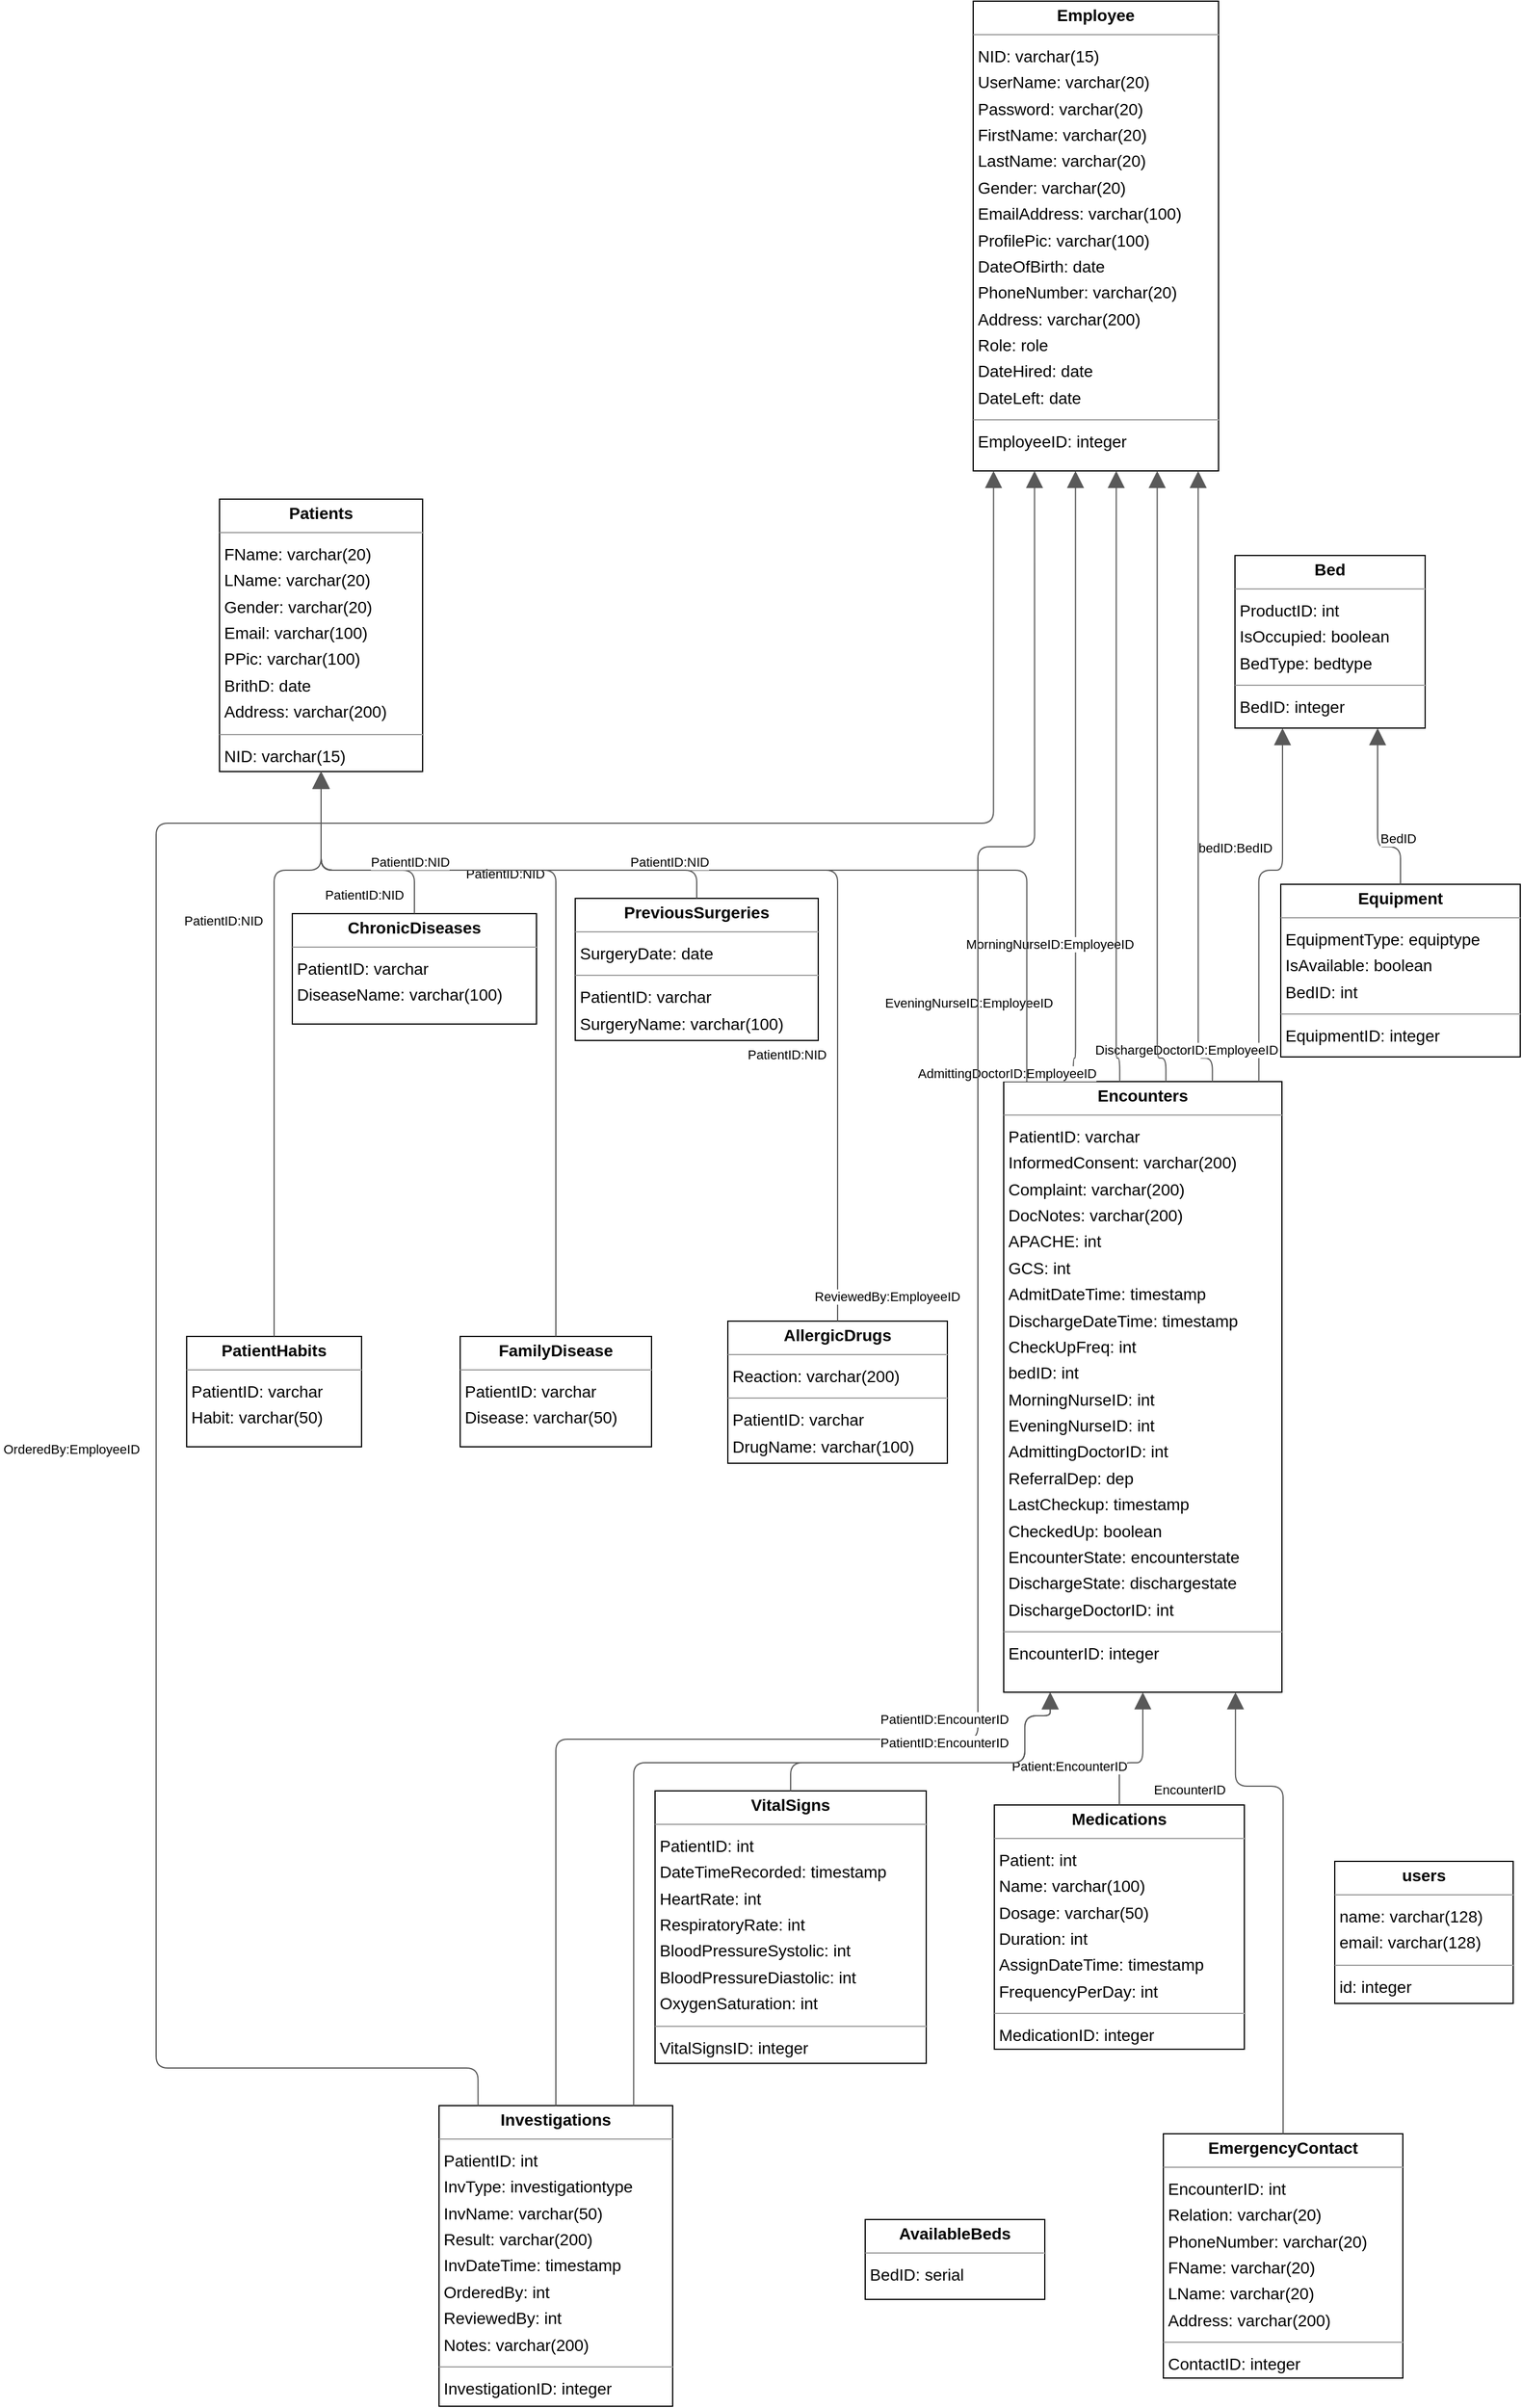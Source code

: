 <mxGraphModel dx="0" dy="0" grid="1" gridSize="10" guides="1" tooltips="1" connect="1" arrows="1" fold="1" page="0" pageScale="1" background="none" math="0" shadow="0">
  <root>
    <mxCell id="0" />
    <mxCell id="1" parent="0" />
    <mxCell id="node2" parent="1" vertex="1" value="&lt;p style=&quot;margin:0px;margin-top:4px;text-align:center;&quot;&gt;&lt;b&gt;AllergicDrugs&lt;/b&gt;&lt;/p&gt;&lt;hr size=&quot;1&quot;/&gt;&lt;p style=&quot;margin:0 0 0 4px;line-height:1.6;&quot;&gt; Reaction: varchar(200)&lt;/p&gt;&lt;hr size=&quot;1&quot;/&gt;&lt;p style=&quot;margin:0 0 0 4px;line-height:1.6;&quot;&gt; PatientID: varchar&lt;br/&gt; DrugName: varchar(100)&lt;/p&gt;" style="verticalAlign=top;align=left;overflow=fill;fontSize=14;fontFamily=Helvetica;html=1;rounded=0;shadow=0;comic=0;labelBackgroundColor=none;strokeWidth=1;">
      <mxGeometry x="343" y="864" width="187" height="121" as="geometry" />
    </mxCell>
    <mxCell id="node11" parent="1" vertex="1" value="&lt;p style=&quot;margin:0px;margin-top:4px;text-align:center;&quot;&gt;&lt;b&gt;AvailableBeds&lt;/b&gt;&lt;/p&gt;&lt;hr size=&quot;1&quot;/&gt;&lt;p style=&quot;margin:0 0 0 4px;line-height:1.6;&quot;&gt; BedID: serial&lt;/p&gt;" style="verticalAlign=top;align=left;overflow=fill;fontSize=14;fontFamily=Helvetica;html=1;rounded=0;shadow=0;comic=0;labelBackgroundColor=none;strokeWidth=1;">
      <mxGeometry x="460" y="1629" width="153" height="68" as="geometry" />
    </mxCell>
    <mxCell id="node9" parent="1" vertex="1" value="&lt;p style=&quot;margin:0px;margin-top:4px;text-align:center;&quot;&gt;&lt;b&gt;Bed&lt;/b&gt;&lt;/p&gt;&lt;hr size=&quot;1&quot;/&gt;&lt;p style=&quot;margin:0 0 0 4px;line-height:1.6;&quot;&gt; ProductID: int&lt;br/&gt; IsOccupied: boolean&lt;br/&gt; BedType: bedtype&lt;/p&gt;&lt;hr size=&quot;1&quot;/&gt;&lt;p style=&quot;margin:0 0 0 4px;line-height:1.6;&quot;&gt; BedID: integer&lt;/p&gt;" style="verticalAlign=top;align=left;overflow=fill;fontSize=14;fontFamily=Helvetica;html=1;rounded=0;shadow=0;comic=0;labelBackgroundColor=none;strokeWidth=1;">
      <mxGeometry x="775" y="212" width="162" height="147" as="geometry" />
    </mxCell>
    <mxCell id="node14" parent="1" vertex="1" value="&lt;p style=&quot;margin:0px;margin-top:4px;text-align:center;&quot;&gt;&lt;b&gt;ChronicDiseases&lt;/b&gt;&lt;/p&gt;&lt;hr size=&quot;1&quot;/&gt;&lt;p style=&quot;margin:0 0 0 4px;line-height:1.6;&quot;&gt; PatientID: varchar&lt;br/&gt; DiseaseName: varchar(100)&lt;/p&gt;" style="verticalAlign=top;align=left;overflow=fill;fontSize=14;fontFamily=Helvetica;html=1;rounded=0;shadow=0;comic=0;labelBackgroundColor=none;strokeWidth=1;">
      <mxGeometry x="-28" y="517" width="208" height="94" as="geometry" />
    </mxCell>
    <mxCell id="node1" parent="1" vertex="1" value="&lt;p style=&quot;margin:0px;margin-top:4px;text-align:center;&quot;&gt;&lt;b&gt;EmergencyContact&lt;/b&gt;&lt;/p&gt;&lt;hr size=&quot;1&quot;/&gt;&lt;p style=&quot;margin:0 0 0 4px;line-height:1.6;&quot;&gt; EncounterID: int&lt;br/&gt; Relation: varchar(20)&lt;br/&gt; PhoneNumber: varchar(20)&lt;br/&gt; FName: varchar(20)&lt;br/&gt; LName: varchar(20)&lt;br/&gt; Address: varchar(200)&lt;/p&gt;&lt;hr size=&quot;1&quot;/&gt;&lt;p style=&quot;margin:0 0 0 4px;line-height:1.6;&quot;&gt; ContactID: integer&lt;/p&gt;" style="verticalAlign=top;align=left;overflow=fill;fontSize=14;fontFamily=Helvetica;html=1;rounded=0;shadow=0;comic=0;labelBackgroundColor=none;strokeWidth=1;">
      <mxGeometry x="714" y="1556" width="204" height="208" as="geometry" />
    </mxCell>
    <mxCell id="node10" parent="1" vertex="1" value="&lt;p style=&quot;margin:0px;margin-top:4px;text-align:center;&quot;&gt;&lt;b&gt;Employee&lt;/b&gt;&lt;/p&gt;&lt;hr size=&quot;1&quot;/&gt;&lt;p style=&quot;margin:0 0 0 4px;line-height:1.6;&quot;&gt; NID: varchar(15)&lt;br/&gt; UserName: varchar(20)&lt;br/&gt; Password: varchar(20)&lt;br/&gt; FirstName: varchar(20)&lt;br/&gt; LastName: varchar(20)&lt;br/&gt; Gender: varchar(20)&lt;br/&gt; EmailAddress: varchar(100)&lt;br/&gt; ProfilePic: varchar(100)&lt;br/&gt; DateOfBirth: date&lt;br/&gt; PhoneNumber: varchar(20)&lt;br/&gt; Address: varchar(200)&lt;br/&gt; Role: role&lt;br/&gt; DateHired: date&lt;br/&gt; DateLeft: date&lt;/p&gt;&lt;hr size=&quot;1&quot;/&gt;&lt;p style=&quot;margin:0 0 0 4px;line-height:1.6;&quot;&gt; EmployeeID: integer&lt;/p&gt;" style="verticalAlign=top;align=left;overflow=fill;fontSize=14;fontFamily=Helvetica;html=1;rounded=0;shadow=0;comic=0;labelBackgroundColor=none;strokeWidth=1;">
      <mxGeometry x="552" y="-260" width="209" height="400" as="geometry" />
    </mxCell>
    <mxCell id="node15" parent="1" vertex="1" value="&lt;p style=&quot;margin:0px;margin-top:4px;text-align:center;&quot;&gt;&lt;b&gt;Encounters&lt;/b&gt;&lt;/p&gt;&lt;hr size=&quot;1&quot;/&gt;&lt;p style=&quot;margin:0 0 0 4px;line-height:1.6;&quot;&gt; PatientID: varchar&lt;br/&gt; InformedConsent: varchar(200)&lt;br/&gt; Complaint: varchar(200)&lt;br/&gt; DocNotes: varchar(200)&lt;br/&gt; APACHE: int&lt;br/&gt; GCS: int&lt;br/&gt; AdmitDateTime: timestamp&lt;br/&gt; DischargeDateTime: timestamp&lt;br/&gt; CheckUpFreq: int&lt;br/&gt; bedID: int&lt;br/&gt; MorningNurseID: int&lt;br/&gt; EveningNurseID: int&lt;br/&gt; AdmittingDoctorID: int&lt;br/&gt; ReferralDep: dep&lt;br/&gt; LastCheckup: timestamp&lt;br/&gt; CheckedUp: boolean&lt;br/&gt; EncounterState: encounterstate&lt;br/&gt; DischargeState: dischargestate&lt;br/&gt; DischargeDoctorID: int&lt;/p&gt;&lt;hr size=&quot;1&quot;/&gt;&lt;p style=&quot;margin:0 0 0 4px;line-height:1.6;&quot;&gt; EncounterID: integer&lt;/p&gt;" style="verticalAlign=top;align=left;overflow=fill;fontSize=14;fontFamily=Helvetica;html=1;rounded=0;shadow=0;comic=0;labelBackgroundColor=none;strokeWidth=1;">
      <mxGeometry x="578" y="660" width="237" height="520" as="geometry" />
    </mxCell>
    <mxCell id="node13" parent="1" vertex="1" value="&lt;p style=&quot;margin:0px;margin-top:4px;text-align:center;&quot;&gt;&lt;b&gt;Equipment&lt;/b&gt;&lt;/p&gt;&lt;hr size=&quot;1&quot;/&gt;&lt;p style=&quot;margin:0 0 0 4px;line-height:1.6;&quot;&gt; EquipmentType: equiptype&lt;br/&gt; IsAvailable: boolean&lt;br/&gt; BedID: int&lt;/p&gt;&lt;hr size=&quot;1&quot;/&gt;&lt;p style=&quot;margin:0 0 0 4px;line-height:1.6;&quot;&gt; EquipmentID: integer&lt;/p&gt;" style="verticalAlign=top;align=left;overflow=fill;fontSize=14;fontFamily=Helvetica;html=1;rounded=0;shadow=0;comic=0;labelBackgroundColor=none;strokeWidth=1;">
      <mxGeometry x="814" y="492" width="204" height="147" as="geometry" />
    </mxCell>
    <mxCell id="node3" parent="1" vertex="1" value="&lt;p style=&quot;margin:0px;margin-top:4px;text-align:center;&quot;&gt;&lt;b&gt;FamilyDisease&lt;/b&gt;&lt;/p&gt;&lt;hr size=&quot;1&quot;/&gt;&lt;p style=&quot;margin:0 0 0 4px;line-height:1.6;&quot;&gt; PatientID: varchar&lt;br/&gt; Disease: varchar(50)&lt;/p&gt;" style="verticalAlign=top;align=left;overflow=fill;fontSize=14;fontFamily=Helvetica;html=1;rounded=0;shadow=0;comic=0;labelBackgroundColor=none;strokeWidth=1;">
      <mxGeometry x="115" y="877" width="163" height="94" as="geometry" />
    </mxCell>
    <mxCell id="node8" parent="1" vertex="1" value="&lt;p style=&quot;margin:0px;margin-top:4px;text-align:center;&quot;&gt;&lt;b&gt;Investigations&lt;/b&gt;&lt;/p&gt;&lt;hr size=&quot;1&quot;/&gt;&lt;p style=&quot;margin:0 0 0 4px;line-height:1.6;&quot;&gt; PatientID: int&lt;br/&gt; InvType: investigationtype&lt;br/&gt; InvName: varchar(50)&lt;br/&gt; Result: varchar(200)&lt;br/&gt; InvDateTime: timestamp&lt;br/&gt; OrderedBy: int&lt;br/&gt; ReviewedBy: int&lt;br/&gt; Notes: varchar(200)&lt;/p&gt;&lt;hr size=&quot;1&quot;/&gt;&lt;p style=&quot;margin:0 0 0 4px;line-height:1.6;&quot;&gt; InvestigationID: integer&lt;/p&gt;" style="verticalAlign=top;align=left;overflow=fill;fontSize=14;fontFamily=Helvetica;html=1;rounded=0;shadow=0;comic=0;labelBackgroundColor=none;strokeWidth=1;">
      <mxGeometry x="97" y="1532" width="199" height="256" as="geometry" />
    </mxCell>
    <mxCell id="node0" parent="1" vertex="1" value="&lt;p style=&quot;margin:0px;margin-top:4px;text-align:center;&quot;&gt;&lt;b&gt;Medications&lt;/b&gt;&lt;/p&gt;&lt;hr size=&quot;1&quot;/&gt;&lt;p style=&quot;margin:0 0 0 4px;line-height:1.6;&quot;&gt; Patient: int&lt;br/&gt; Name: varchar(100)&lt;br/&gt; Dosage: varchar(50)&lt;br/&gt; Duration: int&lt;br/&gt; AssignDateTime: timestamp&lt;br/&gt; FrequencyPerDay: int&lt;/p&gt;&lt;hr size=&quot;1&quot;/&gt;&lt;p style=&quot;margin:0 0 0 4px;line-height:1.6;&quot;&gt; MedicationID: integer&lt;/p&gt;" style="verticalAlign=top;align=left;overflow=fill;fontSize=14;fontFamily=Helvetica;html=1;rounded=0;shadow=0;comic=0;labelBackgroundColor=none;strokeWidth=1;">
      <mxGeometry x="570" y="1276" width="213" height="208" as="geometry" />
    </mxCell>
    <mxCell id="node4" parent="1" vertex="1" value="&lt;p style=&quot;margin:0px;margin-top:4px;text-align:center;&quot;&gt;&lt;b&gt;PatientHabits&lt;/b&gt;&lt;/p&gt;&lt;hr size=&quot;1&quot;/&gt;&lt;p style=&quot;margin:0 0 0 4px;line-height:1.6;&quot;&gt; PatientID: varchar&lt;br/&gt; Habit: varchar(50)&lt;/p&gt;" style="verticalAlign=top;align=left;overflow=fill;fontSize=14;fontFamily=Helvetica;html=1;rounded=0;shadow=0;comic=0;labelBackgroundColor=none;strokeWidth=1;">
      <mxGeometry x="-118" y="877" width="149" height="94" as="geometry" />
    </mxCell>
    <mxCell id="node12" parent="1" vertex="1" value="&lt;p style=&quot;margin:0px;margin-top:4px;text-align:center;&quot;&gt;&lt;b&gt;Patients&lt;/b&gt;&lt;/p&gt;&lt;hr size=&quot;1&quot;/&gt;&lt;p style=&quot;margin:0 0 0 4px;line-height:1.6;&quot;&gt; FName: varchar(20)&lt;br/&gt; LName: varchar(20)&lt;br/&gt; Gender: varchar(20)&lt;br/&gt; Email: varchar(100)&lt;br/&gt; PPic: varchar(100)&lt;br/&gt; BrithD: date&lt;br/&gt; Address: varchar(200)&lt;/p&gt;&lt;hr size=&quot;1&quot;/&gt;&lt;p style=&quot;margin:0 0 0 4px;line-height:1.6;&quot;&gt; NID: varchar(15)&lt;/p&gt;" style="verticalAlign=top;align=left;overflow=fill;fontSize=14;fontFamily=Helvetica;html=1;rounded=0;shadow=0;comic=0;labelBackgroundColor=none;strokeWidth=1;">
      <mxGeometry x="-90" y="164" width="173" height="232" as="geometry" />
    </mxCell>
    <mxCell id="node6" parent="1" vertex="1" value="&lt;p style=&quot;margin:0px;margin-top:4px;text-align:center;&quot;&gt;&lt;b&gt;PreviousSurgeries&lt;/b&gt;&lt;/p&gt;&lt;hr size=&quot;1&quot;/&gt;&lt;p style=&quot;margin:0 0 0 4px;line-height:1.6;&quot;&gt; SurgeryDate: date&lt;/p&gt;&lt;hr size=&quot;1&quot;/&gt;&lt;p style=&quot;margin:0 0 0 4px;line-height:1.6;&quot;&gt; PatientID: varchar&lt;br/&gt; SurgeryName: varchar(100)&lt;/p&gt;" style="verticalAlign=top;align=left;overflow=fill;fontSize=14;fontFamily=Helvetica;html=1;rounded=0;shadow=0;comic=0;labelBackgroundColor=none;strokeWidth=1;">
      <mxGeometry x="213" y="504" width="207" height="121" as="geometry" />
    </mxCell>
    <mxCell id="node7" parent="1" vertex="1" value="&lt;p style=&quot;margin:0px;margin-top:4px;text-align:center;&quot;&gt;&lt;b&gt;VitalSigns&lt;/b&gt;&lt;/p&gt;&lt;hr size=&quot;1&quot;/&gt;&lt;p style=&quot;margin:0 0 0 4px;line-height:1.6;&quot;&gt; PatientID: int&lt;br/&gt; DateTimeRecorded: timestamp&lt;br/&gt; HeartRate: int&lt;br/&gt; RespiratoryRate: int&lt;br/&gt; BloodPressureSystolic: int&lt;br/&gt; BloodPressureDiastolic: int&lt;br/&gt; OxygenSaturation: int&lt;/p&gt;&lt;hr size=&quot;1&quot;/&gt;&lt;p style=&quot;margin:0 0 0 4px;line-height:1.6;&quot;&gt; VitalSignsID: integer&lt;/p&gt;" style="verticalAlign=top;align=left;overflow=fill;fontSize=14;fontFamily=Helvetica;html=1;rounded=0;shadow=0;comic=0;labelBackgroundColor=none;strokeWidth=1;">
      <mxGeometry x="281" y="1264" width="231" height="232" as="geometry" />
    </mxCell>
    <mxCell id="node5" parent="1" vertex="1" value="&lt;p style=&quot;margin:0px;margin-top:4px;text-align:center;&quot;&gt;&lt;b&gt;users&lt;/b&gt;&lt;/p&gt;&lt;hr size=&quot;1&quot;/&gt;&lt;p style=&quot;margin:0 0 0 4px;line-height:1.6;&quot;&gt; name: varchar(128)&lt;br/&gt; email: varchar(128)&lt;/p&gt;&lt;hr size=&quot;1&quot;/&gt;&lt;p style=&quot;margin:0 0 0 4px;line-height:1.6;&quot;&gt; id: integer&lt;/p&gt;" style="verticalAlign=top;align=left;overflow=fill;fontSize=14;fontFamily=Helvetica;html=1;rounded=0;shadow=0;comic=0;labelBackgroundColor=none;strokeWidth=1;">
      <mxGeometry x="860" y="1324" width="152" height="121" as="geometry" />
    </mxCell>
    <mxCell id="edge9" edge="1" value="" parent="1" source="node2" target="node12" style="html=1;rounded=1;edgeStyle=orthogonalEdgeStyle;dashed=0;startArrow=none;endArrow=block;endSize=12;strokeColor=#595959;exitX=0.500;exitY=0.000;exitDx=0;exitDy=0;entryX=0.500;entryY=1.000;entryDx=0;entryDy=0;">
      <mxGeometry width="50" height="50" relative="1" as="geometry">
        <Array as="points">
          <mxPoint x="436" y="480" />
          <mxPoint x="-4" y="480" />
        </Array>
      </mxGeometry>
    </mxCell>
    <mxCell id="label56" parent="edge9" vertex="1" connectable="0" value="PatientID:NID" style="edgeLabel;resizable=0;html=1;align=left;verticalAlign=top;strokeColor=default;">
      <mxGeometry x="358" y="624" as="geometry" />
    </mxCell>
    <mxCell id="edge2" edge="1" value="" parent="1" source="node14" target="node12" style="html=1;rounded=1;edgeStyle=orthogonalEdgeStyle;dashed=0;startArrow=none;endArrow=block;endSize=12;strokeColor=#595959;exitX=0.500;exitY=0.000;exitDx=0;exitDy=0;entryX=0.500;entryY=1.000;entryDx=0;entryDy=0;">
      <mxGeometry width="50" height="50" relative="1" as="geometry">
        <Array as="points">
          <mxPoint x="76" y="480" />
          <mxPoint x="-4" y="480" />
        </Array>
      </mxGeometry>
    </mxCell>
    <mxCell id="label14" parent="edge2" vertex="1" connectable="0" value="PatientID:NID" style="edgeLabel;resizable=0;html=1;align=left;verticalAlign=top;strokeColor=default;">
      <mxGeometry x="-2" y="488" as="geometry" />
    </mxCell>
    <mxCell id="edge13" edge="1" value="" parent="1" source="node1" target="node15" style="html=1;rounded=1;edgeStyle=orthogonalEdgeStyle;dashed=0;startArrow=none;endArrow=block;endSize=12;strokeColor=#595959;exitX=0.500;exitY=0.000;exitDx=0;exitDy=0;entryX=0.833;entryY=1.000;entryDx=0;entryDy=0;">
      <mxGeometry width="50" height="50" relative="1" as="geometry">
        <Array as="points">
          <mxPoint x="816" y="1260" />
          <mxPoint x="775" y="1260" />
        </Array>
      </mxGeometry>
    </mxCell>
    <mxCell id="label80" parent="edge13" vertex="1" connectable="0" value="EncounterID" style="edgeLabel;resizable=0;html=1;align=left;verticalAlign=top;strokeColor=default;">
      <mxGeometry x="704" y="1250" as="geometry" />
    </mxCell>
    <mxCell id="edge14" edge="1" value="" parent="1" source="node15" target="node9" style="html=1;rounded=1;edgeStyle=orthogonalEdgeStyle;dashed=0;startArrow=none;endArrow=block;endSize=12;strokeColor=#595959;exitX=0.917;exitY=0.000;exitDx=0;exitDy=0;entryX=0.250;entryY=1.000;entryDx=0;entryDy=0;">
      <mxGeometry width="50" height="50" relative="1" as="geometry">
        <Array as="points">
          <mxPoint x="795" y="480" />
          <mxPoint x="816" y="480" />
        </Array>
      </mxGeometry>
    </mxCell>
    <mxCell id="label86" parent="edge14" vertex="1" connectable="0" value="bedID:BedID" style="edgeLabel;resizable=0;html=1;align=left;verticalAlign=top;strokeColor=default;">
      <mxGeometry x="742" y="448" as="geometry" />
    </mxCell>
    <mxCell id="edge1" edge="1" value="" parent="1" source="node15" target="node10" style="html=1;rounded=1;edgeStyle=orthogonalEdgeStyle;dashed=0;startArrow=none;endArrow=block;endSize=12;strokeColor=#595959;exitX=0.750;exitY=0.000;exitDx=0;exitDy=0;entryX=0.917;entryY=1.000;entryDx=0;entryDy=0;">
      <mxGeometry width="50" height="50" relative="1" as="geometry">
        <Array as="points">
          <mxPoint x="755" y="640" />
          <mxPoint x="743" y="640" />
        </Array>
      </mxGeometry>
    </mxCell>
    <mxCell id="label8" parent="edge1" vertex="1" connectable="0" value="DischargeDoctorID:EmployeeID" style="edgeLabel;resizable=0;html=1;align=left;verticalAlign=top;strokeColor=default;">
      <mxGeometry x="654" y="620" as="geometry" />
    </mxCell>
    <mxCell id="edge5" edge="1" value="" parent="1" source="node15" target="node10" style="html=1;rounded=1;edgeStyle=orthogonalEdgeStyle;dashed=0;startArrow=none;endArrow=block;endSize=12;strokeColor=#595959;exitX=0.250;exitY=0.000;exitDx=0;exitDy=0;entryX=0.417;entryY=1.000;entryDx=0;entryDy=0;">
      <mxGeometry width="50" height="50" relative="1" as="geometry">
        <Array as="points">
          <mxPoint x="637" y="640" />
          <mxPoint x="639" y="640" />
        </Array>
      </mxGeometry>
    </mxCell>
    <mxCell id="label32" parent="edge5" vertex="1" connectable="0" value="EveningNurseID:EmployeeID" style="edgeLabel;resizable=0;html=1;align=left;verticalAlign=top;strokeColor=default;">
      <mxGeometry x="475" y="580" as="geometry" />
    </mxCell>
    <mxCell id="edge8" edge="1" value="" parent="1" source="node15" target="node10" style="html=1;rounded=1;edgeStyle=orthogonalEdgeStyle;dashed=0;startArrow=none;endArrow=block;endSize=12;strokeColor=#595959;exitX=0.583;exitY=0.000;exitDx=0;exitDy=0;entryX=0.750;entryY=1.000;entryDx=0;entryDy=0;">
      <mxGeometry width="50" height="50" relative="1" as="geometry">
        <Array as="points">
          <mxPoint x="716" y="640" />
          <mxPoint x="708" y="640" />
        </Array>
      </mxGeometry>
    </mxCell>
    <mxCell id="label50" parent="edge8" vertex="1" connectable="0" value="MorningNurseID:EmployeeID" style="edgeLabel;resizable=0;html=1;align=left;verticalAlign=top;strokeColor=default;">
      <mxGeometry x="544" y="530" as="geometry" />
    </mxCell>
    <mxCell id="edge15" edge="1" value="" parent="1" source="node15" target="node10" style="html=1;rounded=1;edgeStyle=orthogonalEdgeStyle;dashed=0;startArrow=none;endArrow=block;endSize=12;strokeColor=#595959;exitX=0.417;exitY=0.000;exitDx=0;exitDy=0;entryX=0.583;entryY=1.000;entryDx=0;entryDy=0;">
      <mxGeometry width="50" height="50" relative="1" as="geometry">
        <Array as="points">
          <mxPoint x="676" y="640" />
          <mxPoint x="673" y="640" />
        </Array>
      </mxGeometry>
    </mxCell>
    <mxCell id="label92" parent="edge15" vertex="1" connectable="0" value="AdmittingDoctorID:EmployeeID" style="edgeLabel;resizable=0;html=1;align=left;verticalAlign=top;strokeColor=default;">
      <mxGeometry x="503" y="640" as="geometry" />
    </mxCell>
    <mxCell id="edge12" edge="1" value="" parent="1" source="node15" target="node12" style="html=1;rounded=1;edgeStyle=orthogonalEdgeStyle;dashed=0;startArrow=none;endArrow=block;endSize=12;strokeColor=#595959;exitX=0.083;exitY=0.000;exitDx=0;exitDy=0;entryX=0.500;entryY=1.000;entryDx=0;entryDy=0;">
      <mxGeometry width="50" height="50" relative="1" as="geometry">
        <Array as="points">
          <mxPoint x="597" y="480" />
          <mxPoint x="-4" y="480" />
        </Array>
      </mxGeometry>
    </mxCell>
    <mxCell id="label74" parent="edge12" vertex="1" connectable="0" value="PatientID:NID" style="edgeLabel;resizable=0;html=1;align=left;verticalAlign=top;strokeColor=default;">
      <mxGeometry x="258" y="460" as="geometry" />
    </mxCell>
    <mxCell id="edge0" edge="1" value="" parent="1" source="node13" target="node9" style="html=1;rounded=1;edgeStyle=orthogonalEdgeStyle;dashed=0;startArrow=none;endArrow=block;endSize=12;strokeColor=#595959;exitX=0.500;exitY=0.000;exitDx=0;exitDy=0;entryX=0.750;entryY=1.000;entryDx=0;entryDy=0;">
      <mxGeometry width="50" height="50" relative="1" as="geometry">
        <Array as="points">
          <mxPoint x="916" y="460" />
          <mxPoint x="897" y="460" />
        </Array>
      </mxGeometry>
    </mxCell>
    <mxCell id="label2" parent="edge0" vertex="1" connectable="0" value="BedID" style="edgeLabel;resizable=0;html=1;align=left;verticalAlign=top;strokeColor=default;">
      <mxGeometry x="897" y="440" as="geometry" />
    </mxCell>
    <mxCell id="edge7" edge="1" value="" parent="1" source="node3" target="node12" style="html=1;rounded=1;edgeStyle=orthogonalEdgeStyle;dashed=0;startArrow=none;endArrow=block;endSize=12;strokeColor=#595959;exitX=0.500;exitY=0.001;exitDx=0;exitDy=0;entryX=0.500;entryY=1.000;entryDx=0;entryDy=0;">
      <mxGeometry width="50" height="50" relative="1" as="geometry">
        <Array as="points">
          <mxPoint x="196" y="480" />
          <mxPoint x="-4" y="480" />
        </Array>
      </mxGeometry>
    </mxCell>
    <mxCell id="label44" parent="edge7" vertex="1" connectable="0" value="PatientID:NID" style="edgeLabel;resizable=0;html=1;align=left;verticalAlign=top;strokeColor=default;">
      <mxGeometry x="118" y="470" as="geometry" />
    </mxCell>
    <mxCell id="edge16" edge="1" value="" parent="1" source="node8" target="node10" style="html=1;rounded=1;edgeStyle=orthogonalEdgeStyle;dashed=0;startArrow=none;endArrow=block;endSize=12;strokeColor=#595959;exitX=0.167;exitY=0.000;exitDx=0;exitDy=0;entryX=0.083;entryY=1.000;entryDx=0;entryDy=0;">
      <mxGeometry width="50" height="50" relative="1" as="geometry">
        <Array as="points">
          <mxPoint x="130" y="1500" />
          <mxPoint x="-144" y="1500" />
          <mxPoint x="-144" y="440" />
          <mxPoint x="569" y="440" />
        </Array>
      </mxGeometry>
    </mxCell>
    <mxCell id="label98" parent="edge16" vertex="1" connectable="0" value="OrderedBy:EmployeeID" style="edgeLabel;resizable=0;html=1;align=left;verticalAlign=top;strokeColor=default;">
      <mxGeometry x="-276" y="960" as="geometry" />
    </mxCell>
    <mxCell id="edge17" edge="1" value="" parent="1" source="node8" target="node10" style="html=1;rounded=1;edgeStyle=orthogonalEdgeStyle;dashed=0;startArrow=none;endArrow=block;endSize=12;strokeColor=#595959;exitX=0.500;exitY=0.000;exitDx=0;exitDy=0;entryX=0.250;entryY=1.000;entryDx=0;entryDy=0;">
      <mxGeometry width="50" height="50" relative="1" as="geometry">
        <Array as="points">
          <mxPoint x="196" y="1220" />
          <mxPoint x="556" y="1220" />
          <mxPoint x="556" y="460" />
          <mxPoint x="604" y="460" />
        </Array>
      </mxGeometry>
    </mxCell>
    <mxCell id="label104" parent="edge17" vertex="1" connectable="0" value="ReviewedBy:EmployeeID" style="edgeLabel;resizable=0;html=1;align=left;verticalAlign=top;strokeColor=default;">
      <mxGeometry x="415" y="830" as="geometry" />
    </mxCell>
    <mxCell id="edge3" edge="1" value="" parent="1" source="node8" target="node15" style="html=1;rounded=1;edgeStyle=orthogonalEdgeStyle;dashed=0;startArrow=none;endArrow=block;endSize=12;strokeColor=#595959;exitX=0.833;exitY=0.000;exitDx=0;exitDy=0;entryX=0.167;entryY=1.000;entryDx=0;entryDy=0;">
      <mxGeometry width="50" height="50" relative="1" as="geometry">
        <Array as="points">
          <mxPoint x="262" y="1240" />
          <mxPoint x="596" y="1240" />
          <mxPoint x="596" y="1200" />
          <mxPoint x="617" y="1200" />
        </Array>
      </mxGeometry>
    </mxCell>
    <mxCell id="label20" parent="edge3" vertex="1" connectable="0" value="PatientID:EncounterID" style="edgeLabel;resizable=0;html=1;align=left;verticalAlign=top;strokeColor=default;">
      <mxGeometry x="471" y="1190" as="geometry" />
    </mxCell>
    <mxCell id="edge10" edge="1" value="" parent="1" source="node0" target="node15" style="html=1;rounded=1;edgeStyle=orthogonalEdgeStyle;dashed=0;startArrow=none;endArrow=block;endSize=12;strokeColor=#595959;exitX=0.500;exitY=0.000;exitDx=0;exitDy=0;entryX=0.500;entryY=1.000;entryDx=0;entryDy=0;">
      <mxGeometry width="50" height="50" relative="1" as="geometry">
        <Array as="points">
          <mxPoint x="676" y="1240" />
          <mxPoint x="696" y="1240" />
        </Array>
      </mxGeometry>
    </mxCell>
    <mxCell id="label62" parent="edge10" vertex="1" connectable="0" value="Patient:EncounterID" style="edgeLabel;resizable=0;html=1;align=left;verticalAlign=top;strokeColor=default;">
      <mxGeometry x="583" y="1230" as="geometry" />
    </mxCell>
    <mxCell id="edge6" edge="1" value="" parent="1" source="node4" target="node12" style="html=1;rounded=1;edgeStyle=orthogonalEdgeStyle;dashed=0;startArrow=none;endArrow=block;endSize=12;strokeColor=#595959;exitX=0.500;exitY=0.001;exitDx=0;exitDy=0;entryX=0.500;entryY=1.000;entryDx=0;entryDy=0;">
      <mxGeometry width="50" height="50" relative="1" as="geometry">
        <Array as="points">
          <mxPoint x="-44" y="480" />
          <mxPoint x="-4" y="480" />
        </Array>
      </mxGeometry>
    </mxCell>
    <mxCell id="label38" parent="edge6" vertex="1" connectable="0" value="PatientID:NID" style="edgeLabel;resizable=0;html=1;align=left;verticalAlign=top;strokeColor=default;">
      <mxGeometry x="-122" y="510" as="geometry" />
    </mxCell>
    <mxCell id="edge11" edge="1" value="" parent="1" source="node6" target="node12" style="html=1;rounded=1;edgeStyle=orthogonalEdgeStyle;dashed=0;startArrow=none;endArrow=block;endSize=12;strokeColor=#595959;exitX=0.500;exitY=0.000;exitDx=0;exitDy=0;entryX=0.500;entryY=1.000;entryDx=0;entryDy=0;">
      <mxGeometry width="50" height="50" relative="1" as="geometry">
        <Array as="points">
          <mxPoint x="316" y="480" />
          <mxPoint x="-4" y="480" />
        </Array>
      </mxGeometry>
    </mxCell>
    <mxCell id="label68" parent="edge11" vertex="1" connectable="0" value="PatientID:NID" style="edgeLabel;resizable=0;html=1;align=left;verticalAlign=top;strokeColor=default;">
      <mxGeometry x="37" y="460" as="geometry" />
    </mxCell>
    <mxCell id="edge4" edge="1" value="" parent="1" source="node7" target="node15" style="html=1;rounded=1;edgeStyle=orthogonalEdgeStyle;dashed=0;startArrow=none;endArrow=block;endSize=12;strokeColor=#595959;exitX=0.500;exitY=0.000;exitDx=0;exitDy=0;entryX=0.167;entryY=1.000;entryDx=0;entryDy=0;">
      <mxGeometry width="50" height="50" relative="1" as="geometry">
        <Array as="points">
          <mxPoint x="396" y="1240" />
          <mxPoint x="596" y="1240" />
          <mxPoint x="596" y="1200" />
          <mxPoint x="617" y="1200" />
        </Array>
      </mxGeometry>
    </mxCell>
    <mxCell id="label26" parent="edge4" vertex="1" connectable="0" value="PatientID:EncounterID" style="edgeLabel;resizable=0;html=1;align=left;verticalAlign=top;strokeColor=default;">
      <mxGeometry x="471" y="1210" as="geometry" />
    </mxCell>
  </root>
</mxGraphModel>